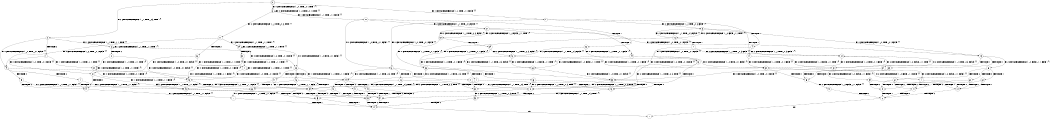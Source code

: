 digraph BCG {
size = "7, 10.5";
center = TRUE;
node [shape = circle];
0 [peripheries = 2];
0 -> 1 [label = "EX !1 !ATOMIC_EXCH_BRANCH (1, +1, TRUE, +1, 1, FALSE) !{}"];
0 -> 2 [label = "EX !2 !ATOMIC_EXCH_BRANCH (1, +1, TRUE, +0, 3, TRUE) !{}"];
0 -> 3 [label = "EX !0 !ATOMIC_EXCH_BRANCH (1, +0, TRUE, +0, 1, TRUE) !{}"];
1 -> 4 [label = "TERMINATE !1"];
1 -> 5 [label = "EX !2 !ATOMIC_EXCH_BRANCH (1, +1, TRUE, +0, 3, FALSE) !{}"];
1 -> 6 [label = "EX !0 !ATOMIC_EXCH_BRANCH (1, +0, TRUE, +0, 1, FALSE) !{}"];
2 -> 7 [label = "TERMINATE !2"];
2 -> 8 [label = "EX !1 !ATOMIC_EXCH_BRANCH (1, +1, TRUE, +1, 1, TRUE) !{}"];
2 -> 9 [label = "EX !0 !ATOMIC_EXCH_BRANCH (1, +0, TRUE, +0, 1, FALSE) !{}"];
3 -> 10 [label = "EX !1 !ATOMIC_EXCH_BRANCH (1, +1, TRUE, +1, 1, FALSE) !{}"];
3 -> 11 [label = "EX !2 !ATOMIC_EXCH_BRANCH (1, +1, TRUE, +0, 3, TRUE) !{}"];
3 -> 3 [label = "EX !0 !ATOMIC_EXCH_BRANCH (1, +0, TRUE, +0, 1, TRUE) !{}"];
4 -> 12 [label = "EX !2 !ATOMIC_EXCH_BRANCH (1, +1, TRUE, +0, 3, FALSE) !{}"];
4 -> 13 [label = "EX !0 !ATOMIC_EXCH_BRANCH (1, +0, TRUE, +0, 1, FALSE) !{}"];
5 -> 14 [label = "TERMINATE !1"];
5 -> 15 [label = "EX !0 !ATOMIC_EXCH_BRANCH (1, +0, TRUE, +0, 1, FALSE) !{}"];
5 -> 16 [label = "EX !2 !ATOMIC_EXCH_BRANCH (1, +0, FALSE, +1, 1, TRUE) !{}"];
6 -> 17 [label = "TERMINATE !1"];
6 -> 18 [label = "TERMINATE !0"];
6 -> 19 [label = "EX !2 !ATOMIC_EXCH_BRANCH (1, +1, TRUE, +0, 3, TRUE) !{}"];
7 -> 20 [label = "EX !1 !ATOMIC_EXCH_BRANCH (1, +1, TRUE, +1, 1, TRUE) !{}"];
7 -> 21 [label = "EX !0 !ATOMIC_EXCH_BRANCH (1, +0, TRUE, +0, 1, FALSE) !{}"];
8 -> 22 [label = "TERMINATE !2"];
8 -> 23 [label = "EX !0 !ATOMIC_EXCH_BRANCH (1, +0, TRUE, +0, 1, FALSE) !{}"];
8 -> 8 [label = "EX !1 !ATOMIC_EXCH_BRANCH (1, +1, TRUE, +1, 1, TRUE) !{}"];
9 -> 24 [label = "TERMINATE !2"];
9 -> 25 [label = "TERMINATE !0"];
9 -> 19 [label = "EX !1 !ATOMIC_EXCH_BRANCH (1, +1, TRUE, +1, 1, FALSE) !{}"];
10 -> 26 [label = "TERMINATE !1"];
10 -> 27 [label = "EX !2 !ATOMIC_EXCH_BRANCH (1, +1, TRUE, +0, 3, FALSE) !{}"];
10 -> 6 [label = "EX !0 !ATOMIC_EXCH_BRANCH (1, +0, TRUE, +0, 1, FALSE) !{}"];
11 -> 28 [label = "TERMINATE !2"];
11 -> 29 [label = "EX !1 !ATOMIC_EXCH_BRANCH (1, +1, TRUE, +1, 1, TRUE) !{}"];
11 -> 9 [label = "EX !0 !ATOMIC_EXCH_BRANCH (1, +0, TRUE, +0, 1, FALSE) !{}"];
12 -> 30 [label = "EX !0 !ATOMIC_EXCH_BRANCH (1, +0, TRUE, +0, 1, FALSE) !{}"];
12 -> 31 [label = "EX !2 !ATOMIC_EXCH_BRANCH (1, +0, FALSE, +1, 1, TRUE) !{}"];
13 -> 32 [label = "TERMINATE !0"];
13 -> 33 [label = "EX !2 !ATOMIC_EXCH_BRANCH (1, +1, TRUE, +0, 3, TRUE) !{}"];
14 -> 31 [label = "EX !2 !ATOMIC_EXCH_BRANCH (1, +0, FALSE, +1, 1, TRUE) !{}"];
14 -> 30 [label = "EX !0 !ATOMIC_EXCH_BRANCH (1, +0, TRUE, +0, 1, FALSE) !{}"];
15 -> 34 [label = "TERMINATE !1"];
15 -> 35 [label = "TERMINATE !0"];
15 -> 36 [label = "EX !2 !ATOMIC_EXCH_BRANCH (1, +0, FALSE, +1, 1, FALSE) !{}"];
16 -> 37 [label = "TERMINATE !1"];
16 -> 38 [label = "EX !0 !ATOMIC_EXCH_BRANCH (1, +0, TRUE, +0, 1, FALSE) !{}"];
16 -> 5 [label = "EX !2 !ATOMIC_EXCH_BRANCH (1, +1, TRUE, +0, 3, FALSE) !{}"];
17 -> 32 [label = "TERMINATE !0"];
17 -> 33 [label = "EX !2 !ATOMIC_EXCH_BRANCH (1, +1, TRUE, +0, 3, TRUE) !{}"];
18 -> 32 [label = "TERMINATE !1"];
18 -> 39 [label = "EX !2 !ATOMIC_EXCH_BRANCH (1, +1, TRUE, +0, 3, TRUE) !{}"];
19 -> 40 [label = "TERMINATE !1"];
19 -> 41 [label = "TERMINATE !2"];
19 -> 42 [label = "TERMINATE !0"];
20 -> 43 [label = "EX !0 !ATOMIC_EXCH_BRANCH (1, +0, TRUE, +0, 1, FALSE) !{}"];
20 -> 20 [label = "EX !1 !ATOMIC_EXCH_BRANCH (1, +1, TRUE, +1, 1, TRUE) !{}"];
21 -> 44 [label = "TERMINATE !0"];
21 -> 45 [label = "EX !1 !ATOMIC_EXCH_BRANCH (1, +1, TRUE, +1, 1, FALSE) !{}"];
22 -> 20 [label = "EX !1 !ATOMIC_EXCH_BRANCH (1, +1, TRUE, +1, 1, TRUE) !{}"];
22 -> 43 [label = "EX !0 !ATOMIC_EXCH_BRANCH (1, +0, TRUE, +0, 1, FALSE) !{}"];
23 -> 46 [label = "TERMINATE !2"];
23 -> 47 [label = "TERMINATE !0"];
23 -> 19 [label = "EX !1 !ATOMIC_EXCH_BRANCH (1, +1, TRUE, +1, 1, FALSE) !{}"];
24 -> 44 [label = "TERMINATE !0"];
24 -> 45 [label = "EX !1 !ATOMIC_EXCH_BRANCH (1, +1, TRUE, +1, 1, FALSE) !{}"];
25 -> 44 [label = "TERMINATE !2"];
25 -> 39 [label = "EX !1 !ATOMIC_EXCH_BRANCH (1, +1, TRUE, +1, 1, FALSE) !{}"];
26 -> 13 [label = "EX !0 !ATOMIC_EXCH_BRANCH (1, +0, TRUE, +0, 1, FALSE) !{}"];
26 -> 48 [label = "EX !2 !ATOMIC_EXCH_BRANCH (1, +1, TRUE, +0, 3, FALSE) !{}"];
27 -> 49 [label = "TERMINATE !1"];
27 -> 50 [label = "EX !2 !ATOMIC_EXCH_BRANCH (1, +0, FALSE, +1, 1, TRUE) !{}"];
27 -> 15 [label = "EX !0 !ATOMIC_EXCH_BRANCH (1, +0, TRUE, +0, 1, FALSE) !{}"];
28 -> 21 [label = "EX !0 !ATOMIC_EXCH_BRANCH (1, +0, TRUE, +0, 1, FALSE) !{}"];
28 -> 51 [label = "EX !1 !ATOMIC_EXCH_BRANCH (1, +1, TRUE, +1, 1, TRUE) !{}"];
29 -> 52 [label = "TERMINATE !2"];
29 -> 29 [label = "EX !1 !ATOMIC_EXCH_BRANCH (1, +1, TRUE, +1, 1, TRUE) !{}"];
29 -> 23 [label = "EX !0 !ATOMIC_EXCH_BRANCH (1, +0, TRUE, +0, 1, FALSE) !{}"];
30 -> 53 [label = "TERMINATE !0"];
30 -> 54 [label = "EX !2 !ATOMIC_EXCH_BRANCH (1, +0, FALSE, +1, 1, FALSE) !{}"];
31 -> 55 [label = "EX !0 !ATOMIC_EXCH_BRANCH (1, +0, TRUE, +0, 1, FALSE) !{}"];
31 -> 12 [label = "EX !2 !ATOMIC_EXCH_BRANCH (1, +1, TRUE, +0, 3, FALSE) !{}"];
32 -> 56 [label = "EX !2 !ATOMIC_EXCH_BRANCH (1, +1, TRUE, +0, 3, TRUE) !{}"];
33 -> 57 [label = "TERMINATE !2"];
33 -> 58 [label = "TERMINATE !0"];
34 -> 54 [label = "EX !2 !ATOMIC_EXCH_BRANCH (1, +0, FALSE, +1, 1, FALSE) !{}"];
34 -> 53 [label = "TERMINATE !0"];
35 -> 59 [label = "EX !2 !ATOMIC_EXCH_BRANCH (1, +0, FALSE, +1, 1, FALSE) !{}"];
35 -> 53 [label = "TERMINATE !1"];
36 -> 60 [label = "TERMINATE !1"];
36 -> 61 [label = "TERMINATE !2"];
36 -> 62 [label = "TERMINATE !0"];
37 -> 12 [label = "EX !2 !ATOMIC_EXCH_BRANCH (1, +1, TRUE, +0, 3, FALSE) !{}"];
37 -> 55 [label = "EX !0 !ATOMIC_EXCH_BRANCH (1, +0, TRUE, +0, 1, FALSE) !{}"];
38 -> 63 [label = "TERMINATE !1"];
38 -> 64 [label = "TERMINATE !0"];
38 -> 19 [label = "EX !2 !ATOMIC_EXCH_BRANCH (1, +1, TRUE, +0, 3, TRUE) !{}"];
39 -> 58 [label = "TERMINATE !1"];
39 -> 65 [label = "TERMINATE !2"];
40 -> 57 [label = "TERMINATE !2"];
40 -> 58 [label = "TERMINATE !0"];
41 -> 57 [label = "TERMINATE !1"];
41 -> 65 [label = "TERMINATE !0"];
42 -> 58 [label = "TERMINATE !1"];
42 -> 65 [label = "TERMINATE !2"];
43 -> 66 [label = "TERMINATE !0"];
43 -> 45 [label = "EX !1 !ATOMIC_EXCH_BRANCH (1, +1, TRUE, +1, 1, FALSE) !{}"];
44 -> 67 [label = "EX !1 !ATOMIC_EXCH_BRANCH (1, +1, TRUE, +1, 1, FALSE) !{}"];
45 -> 57 [label = "TERMINATE !1"];
45 -> 65 [label = "TERMINATE !0"];
46 -> 45 [label = "EX !1 !ATOMIC_EXCH_BRANCH (1, +1, TRUE, +1, 1, FALSE) !{}"];
46 -> 66 [label = "TERMINATE !0"];
47 -> 39 [label = "EX !1 !ATOMIC_EXCH_BRANCH (1, +1, TRUE, +1, 1, FALSE) !{}"];
47 -> 66 [label = "TERMINATE !2"];
48 -> 68 [label = "EX !2 !ATOMIC_EXCH_BRANCH (1, +0, FALSE, +1, 1, TRUE) !{}"];
48 -> 30 [label = "EX !0 !ATOMIC_EXCH_BRANCH (1, +0, TRUE, +0, 1, FALSE) !{}"];
49 -> 68 [label = "EX !2 !ATOMIC_EXCH_BRANCH (1, +0, FALSE, +1, 1, TRUE) !{}"];
49 -> 30 [label = "EX !0 !ATOMIC_EXCH_BRANCH (1, +0, TRUE, +0, 1, FALSE) !{}"];
50 -> 69 [label = "TERMINATE !1"];
50 -> 27 [label = "EX !2 !ATOMIC_EXCH_BRANCH (1, +1, TRUE, +0, 3, FALSE) !{}"];
50 -> 38 [label = "EX !0 !ATOMIC_EXCH_BRANCH (1, +0, TRUE, +0, 1, FALSE) !{}"];
51 -> 51 [label = "EX !1 !ATOMIC_EXCH_BRANCH (1, +1, TRUE, +1, 1, TRUE) !{}"];
51 -> 43 [label = "EX !0 !ATOMIC_EXCH_BRANCH (1, +0, TRUE, +0, 1, FALSE) !{}"];
52 -> 51 [label = "EX !1 !ATOMIC_EXCH_BRANCH (1, +1, TRUE, +1, 1, TRUE) !{}"];
52 -> 43 [label = "EX !0 !ATOMIC_EXCH_BRANCH (1, +0, TRUE, +0, 1, FALSE) !{}"];
53 -> 70 [label = "EX !2 !ATOMIC_EXCH_BRANCH (1, +0, FALSE, +1, 1, FALSE) !{}"];
54 -> 71 [label = "TERMINATE !2"];
54 -> 72 [label = "TERMINATE !0"];
55 -> 73 [label = "TERMINATE !0"];
55 -> 33 [label = "EX !2 !ATOMIC_EXCH_BRANCH (1, +1, TRUE, +0, 3, TRUE) !{}"];
56 -> 74 [label = "TERMINATE !2"];
57 -> 74 [label = "TERMINATE !0"];
58 -> 74 [label = "TERMINATE !2"];
59 -> 72 [label = "TERMINATE !1"];
59 -> 75 [label = "TERMINATE !2"];
60 -> 71 [label = "TERMINATE !2"];
60 -> 72 [label = "TERMINATE !0"];
61 -> 71 [label = "TERMINATE !1"];
61 -> 75 [label = "TERMINATE !0"];
62 -> 72 [label = "TERMINATE !1"];
62 -> 75 [label = "TERMINATE !2"];
63 -> 33 [label = "EX !2 !ATOMIC_EXCH_BRANCH (1, +1, TRUE, +0, 3, TRUE) !{}"];
63 -> 73 [label = "TERMINATE !0"];
64 -> 39 [label = "EX !2 !ATOMIC_EXCH_BRANCH (1, +1, TRUE, +0, 3, TRUE) !{}"];
64 -> 73 [label = "TERMINATE !1"];
65 -> 74 [label = "TERMINATE !1"];
66 -> 67 [label = "EX !1 !ATOMIC_EXCH_BRANCH (1, +1, TRUE, +1, 1, FALSE) !{}"];
67 -> 74 [label = "TERMINATE !1"];
68 -> 48 [label = "EX !2 !ATOMIC_EXCH_BRANCH (1, +1, TRUE, +0, 3, FALSE) !{}"];
68 -> 55 [label = "EX !0 !ATOMIC_EXCH_BRANCH (1, +0, TRUE, +0, 1, FALSE) !{}"];
69 -> 48 [label = "EX !2 !ATOMIC_EXCH_BRANCH (1, +1, TRUE, +0, 3, FALSE) !{}"];
69 -> 55 [label = "EX !0 !ATOMIC_EXCH_BRANCH (1, +0, TRUE, +0, 1, FALSE) !{}"];
70 -> 76 [label = "TERMINATE !2"];
71 -> 76 [label = "TERMINATE !0"];
72 -> 76 [label = "TERMINATE !2"];
73 -> 56 [label = "EX !2 !ATOMIC_EXCH_BRANCH (1, +1, TRUE, +0, 3, TRUE) !{}"];
74 -> 77 [label = "exit"];
75 -> 76 [label = "TERMINATE !1"];
76 -> 77 [label = "exit"];
}
